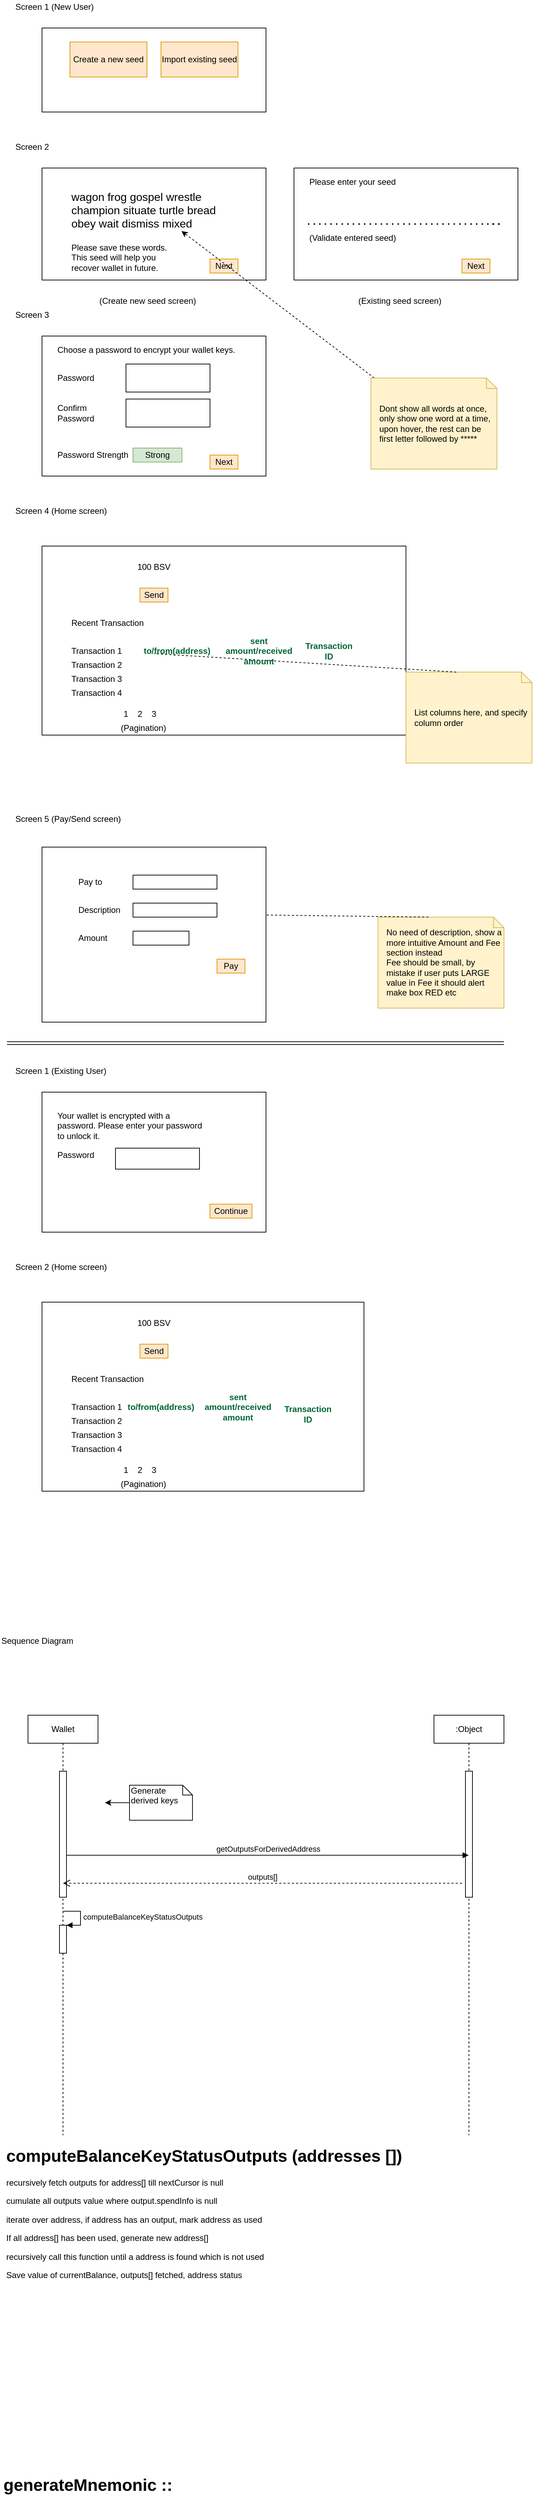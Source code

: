 <mxfile version="13.6.2" type="device"><diagram id="G2U72_mk4-tE0iACLa10" name="Page-1"><mxGraphModel dx="1106" dy="757" grid="1" gridSize="10" guides="1" tooltips="1" connect="1" arrows="1" fold="1" page="1" pageScale="1" pageWidth="827" pageHeight="1169" math="0" shadow="0"><root><mxCell id="0"/><mxCell id="1" parent="0"/><mxCell id="WEFgnCn8ByLuufPp5znP-1" value="" style="rounded=0;whiteSpace=wrap;html=1;" parent="1" vertex="1"><mxGeometry x="100" y="70" width="320" height="120" as="geometry"/></mxCell><mxCell id="WEFgnCn8ByLuufPp5znP-2" value="Screen 1 (New User)" style="text;html=1;strokeColor=none;fillColor=none;align=left;verticalAlign=middle;whiteSpace=wrap;rounded=0;" parent="1" vertex="1"><mxGeometry x="60" y="30" width="250" height="20" as="geometry"/></mxCell><mxCell id="WEFgnCn8ByLuufPp5znP-3" value="Screen 2" style="text;html=1;strokeColor=none;fillColor=none;align=left;verticalAlign=middle;whiteSpace=wrap;rounded=0;" parent="1" vertex="1"><mxGeometry x="60" y="230" width="60" height="20" as="geometry"/></mxCell><mxCell id="WEFgnCn8ByLuufPp5znP-4" value="Screen 4 (Home screen)" style="text;html=1;strokeColor=none;fillColor=none;align=left;verticalAlign=middle;whiteSpace=wrap;rounded=0;" parent="1" vertex="1"><mxGeometry x="60" y="750" width="230" height="20" as="geometry"/></mxCell><mxCell id="WEFgnCn8ByLuufPp5znP-5" value="Screen 3" style="text;html=1;strokeColor=none;fillColor=none;align=left;verticalAlign=middle;whiteSpace=wrap;rounded=0;" parent="1" vertex="1"><mxGeometry x="60" y="470" width="60" height="20" as="geometry"/></mxCell><mxCell id="WEFgnCn8ByLuufPp5znP-6" value="Screen 5 (Pay/Send screen)" style="text;html=1;strokeColor=none;fillColor=none;align=left;verticalAlign=middle;whiteSpace=wrap;rounded=0;" parent="1" vertex="1"><mxGeometry x="60" y="1190" width="320" height="20" as="geometry"/></mxCell><mxCell id="WEFgnCn8ByLuufPp5znP-7" value="Create a new seed" style="text;html=1;align=center;verticalAlign=middle;whiteSpace=wrap;rounded=0;labelBackgroundColor=none;fillColor=#ffe6cc;strokeColor=#d79b00;" parent="1" vertex="1"><mxGeometry x="140" y="90" width="110" height="50" as="geometry"/></mxCell><mxCell id="WEFgnCn8ByLuufPp5znP-8" value="Import existing seed" style="text;html=1;strokeColor=#d79b00;fillColor=#ffe6cc;align=center;verticalAlign=middle;whiteSpace=wrap;rounded=0;" parent="1" vertex="1"><mxGeometry x="270" y="90" width="110" height="50" as="geometry"/></mxCell><mxCell id="WEFgnCn8ByLuufPp5znP-9" value="" style="rounded=0;whiteSpace=wrap;html=1;labelBackgroundColor=none;fillColor=none;align=center;" parent="1" vertex="1"><mxGeometry x="100" y="270" width="320" height="160" as="geometry"/></mxCell><mxCell id="WEFgnCn8ByLuufPp5znP-10" value="" style="rounded=0;whiteSpace=wrap;html=1;labelBackgroundColor=none;fillColor=none;align=center;" parent="1" vertex="1"><mxGeometry x="460" y="270" width="320" height="160" as="geometry"/></mxCell><mxCell id="WEFgnCn8ByLuufPp5znP-11" value="(Create new seed screen)" style="text;html=1;strokeColor=none;fillColor=none;align=left;verticalAlign=middle;whiteSpace=wrap;rounded=0;labelBackgroundColor=none;" parent="1" vertex="1"><mxGeometry x="180" y="450" width="160" height="20" as="geometry"/></mxCell><mxCell id="WEFgnCn8ByLuufPp5znP-12" value="(Existing seed screen)" style="text;html=1;strokeColor=none;fillColor=none;align=left;verticalAlign=middle;whiteSpace=wrap;rounded=0;labelBackgroundColor=none;" parent="1" vertex="1"><mxGeometry x="550" y="450" width="160" height="20" as="geometry"/></mxCell><mxCell id="WEFgnCn8ByLuufPp5znP-13" value="&lt;p style=&quot;font-size: medium ; margin: 0px&quot;&gt;wagon frog gospel wrestle champion situate turtle bread obey wait dismiss mixed&lt;/p&gt;" style="text;html=1;strokeColor=none;fillColor=none;align=left;verticalAlign=middle;whiteSpace=wrap;rounded=0;labelBackgroundColor=none;" parent="1" vertex="1"><mxGeometry x="140" y="300" width="240" height="60" as="geometry"/></mxCell><mxCell id="WEFgnCn8ByLuufPp5znP-14" value="Next" style="text;html=1;strokeColor=#d79b00;fillColor=#ffe6cc;align=center;verticalAlign=middle;whiteSpace=wrap;rounded=0;labelBackgroundColor=none;" parent="1" vertex="1"><mxGeometry x="340" y="400" width="40" height="20" as="geometry"/></mxCell><mxCell id="WEFgnCn8ByLuufPp5znP-15" value="Next" style="text;html=1;strokeColor=#d79b00;fillColor=#ffe6cc;align=center;verticalAlign=middle;whiteSpace=wrap;rounded=0;labelBackgroundColor=none;" parent="1" vertex="1"><mxGeometry x="700" y="400" width="40" height="20" as="geometry"/></mxCell><mxCell id="WEFgnCn8ByLuufPp5znP-16" value="" style="endArrow=none;dashed=1;html=1;dashPattern=1 3;strokeWidth=2;" parent="1" edge="1"><mxGeometry width="50" height="50" relative="1" as="geometry"><mxPoint x="480" y="350" as="sourcePoint"/><mxPoint x="740" y="350" as="targetPoint"/><Array as="points"><mxPoint x="740" y="350"/><mxPoint x="760" y="350"/></Array></mxGeometry></mxCell><mxCell id="WEFgnCn8ByLuufPp5znP-17" value="Please enter your seed" style="text;html=1;strokeColor=none;fillColor=none;align=left;verticalAlign=middle;whiteSpace=wrap;rounded=0;labelBackgroundColor=none;" parent="1" vertex="1"><mxGeometry x="480" y="280" width="160" height="20" as="geometry"/></mxCell><mxCell id="WEFgnCn8ByLuufPp5znP-18" value="" style="rounded=0;whiteSpace=wrap;html=1;labelBackgroundColor=none;fillColor=none;align=center;" parent="1" vertex="1"><mxGeometry x="100" y="510" width="320" height="200" as="geometry"/></mxCell><mxCell id="WEFgnCn8ByLuufPp5znP-19" value="Choose a password to encrypt your wallet keys." style="text;html=1;strokeColor=none;fillColor=none;align=left;verticalAlign=middle;whiteSpace=wrap;rounded=0;labelBackgroundColor=none;" parent="1" vertex="1"><mxGeometry x="120" y="520" width="260" height="20" as="geometry"/></mxCell><mxCell id="WEFgnCn8ByLuufPp5znP-20" value="" style="rounded=0;whiteSpace=wrap;html=1;labelBackgroundColor=none;fillColor=none;align=left;" parent="1" vertex="1"><mxGeometry x="220" y="550" width="120" height="40" as="geometry"/></mxCell><mxCell id="WEFgnCn8ByLuufPp5znP-21" value="Password" style="text;html=1;strokeColor=none;fillColor=none;align=left;verticalAlign=middle;whiteSpace=wrap;rounded=0;labelBackgroundColor=none;" parent="1" vertex="1"><mxGeometry x="120" y="560" width="80" height="20" as="geometry"/></mxCell><mxCell id="WEFgnCn8ByLuufPp5znP-22" value="Confirm&amp;nbsp; Password" style="text;html=1;strokeColor=none;fillColor=none;align=left;verticalAlign=middle;whiteSpace=wrap;rounded=0;labelBackgroundColor=none;" parent="1" vertex="1"><mxGeometry x="120" y="610" width="40" height="20" as="geometry"/></mxCell><mxCell id="WEFgnCn8ByLuufPp5znP-23" value="" style="rounded=0;whiteSpace=wrap;html=1;labelBackgroundColor=none;fillColor=none;align=left;" parent="1" vertex="1"><mxGeometry x="220" y="600" width="120" height="40" as="geometry"/></mxCell><mxCell id="WEFgnCn8ByLuufPp5znP-24" value="Next" style="text;html=1;strokeColor=#d79b00;fillColor=#ffe6cc;align=center;verticalAlign=middle;whiteSpace=wrap;rounded=0;labelBackgroundColor=none;" parent="1" vertex="1"><mxGeometry x="340" y="680" width="40" height="20" as="geometry"/></mxCell><mxCell id="WEFgnCn8ByLuufPp5znP-25" value="Password Strength" style="text;html=1;strokeColor=none;fillColor=none;align=left;verticalAlign=middle;whiteSpace=wrap;rounded=0;labelBackgroundColor=none;" parent="1" vertex="1"><mxGeometry x="120" y="670" width="110" height="20" as="geometry"/></mxCell><mxCell id="WEFgnCn8ByLuufPp5znP-26" value="Strong" style="text;html=1;strokeColor=#82b366;fillColor=#d5e8d4;align=center;verticalAlign=middle;whiteSpace=wrap;rounded=0;labelBackgroundColor=none;" parent="1" vertex="1"><mxGeometry x="230" y="670" width="70" height="20" as="geometry"/></mxCell><mxCell id="WEFgnCn8ByLuufPp5znP-27" value="" style="rounded=0;whiteSpace=wrap;html=1;labelBackgroundColor=none;fillColor=none;align=left;" parent="1" vertex="1"><mxGeometry x="100" y="810" width="520" height="270" as="geometry"/></mxCell><mxCell id="WEFgnCn8ByLuufPp5znP-28" value="100 BSV" style="text;html=1;strokeColor=none;fillColor=none;align=center;verticalAlign=middle;whiteSpace=wrap;rounded=0;labelBackgroundColor=none;" parent="1" vertex="1"><mxGeometry x="220" y="830" width="80" height="20" as="geometry"/></mxCell><mxCell id="WEFgnCn8ByLuufPp5znP-29" value="Send" style="text;html=1;strokeColor=#d79b00;fillColor=#ffe6cc;align=center;verticalAlign=middle;whiteSpace=wrap;rounded=0;labelBackgroundColor=none;" parent="1" vertex="1"><mxGeometry x="240" y="870" width="40" height="20" as="geometry"/></mxCell><mxCell id="WEFgnCn8ByLuufPp5znP-30" value="Recent Transaction" style="text;html=1;strokeColor=none;fillColor=none;align=left;verticalAlign=middle;whiteSpace=wrap;rounded=0;labelBackgroundColor=none;" parent="1" vertex="1"><mxGeometry x="140" y="910" width="120" height="20" as="geometry"/></mxCell><mxCell id="WEFgnCn8ByLuufPp5znP-31" value="Transaction 1" style="text;html=1;strokeColor=none;fillColor=none;align=left;verticalAlign=middle;whiteSpace=wrap;rounded=0;labelBackgroundColor=none;" parent="1" vertex="1"><mxGeometry x="140" y="950" width="120" height="20" as="geometry"/></mxCell><mxCell id="WEFgnCn8ByLuufPp5znP-32" value="Transaction 2" style="text;html=1;strokeColor=none;fillColor=none;align=left;verticalAlign=middle;whiteSpace=wrap;rounded=0;labelBackgroundColor=none;" parent="1" vertex="1"><mxGeometry x="140" y="970" width="120" height="20" as="geometry"/></mxCell><mxCell id="WEFgnCn8ByLuufPp5znP-33" value="Transaction 3" style="text;html=1;strokeColor=none;fillColor=none;align=left;verticalAlign=middle;whiteSpace=wrap;rounded=0;labelBackgroundColor=none;" parent="1" vertex="1"><mxGeometry x="140" y="990" width="120" height="20" as="geometry"/></mxCell><mxCell id="WEFgnCn8ByLuufPp5znP-34" value="Transaction 4" style="text;html=1;strokeColor=none;fillColor=none;align=left;verticalAlign=middle;whiteSpace=wrap;rounded=0;labelBackgroundColor=none;" parent="1" vertex="1"><mxGeometry x="140" y="1010" width="120" height="20" as="geometry"/></mxCell><mxCell id="WEFgnCn8ByLuufPp5znP-35" value="" style="rounded=0;whiteSpace=wrap;html=1;labelBackgroundColor=none;fillColor=none;align=left;" parent="1" vertex="1"><mxGeometry x="100" y="1240" width="320" height="250" as="geometry"/></mxCell><mxCell id="WEFgnCn8ByLuufPp5znP-36" value="Pay to" style="text;html=1;strokeColor=none;fillColor=none;align=left;verticalAlign=middle;whiteSpace=wrap;rounded=0;labelBackgroundColor=none;" parent="1" vertex="1"><mxGeometry x="150" y="1280" width="40" height="20" as="geometry"/></mxCell><mxCell id="WEFgnCn8ByLuufPp5znP-37" value="Description" style="text;html=1;strokeColor=none;fillColor=none;align=left;verticalAlign=middle;whiteSpace=wrap;rounded=0;labelBackgroundColor=none;" parent="1" vertex="1"><mxGeometry x="150" y="1320" width="80" height="20" as="geometry"/></mxCell><mxCell id="WEFgnCn8ByLuufPp5znP-38" value="Amount" style="text;html=1;strokeColor=none;fillColor=none;align=left;verticalAlign=middle;whiteSpace=wrap;rounded=0;labelBackgroundColor=none;" parent="1" vertex="1"><mxGeometry x="150" y="1360" width="40" height="20" as="geometry"/></mxCell><mxCell id="WEFgnCn8ByLuufPp5znP-39" value="Pay" style="text;html=1;strokeColor=#d79b00;fillColor=#ffe6cc;align=center;verticalAlign=middle;whiteSpace=wrap;rounded=0;labelBackgroundColor=none;" parent="1" vertex="1"><mxGeometry x="350" y="1400" width="40" height="20" as="geometry"/></mxCell><mxCell id="WEFgnCn8ByLuufPp5znP-40" value="" style="rounded=0;whiteSpace=wrap;html=1;labelBackgroundColor=none;fillColor=none;align=left;" parent="1" vertex="1"><mxGeometry x="230" y="1280" width="120" height="20" as="geometry"/></mxCell><mxCell id="WEFgnCn8ByLuufPp5znP-41" value="" style="rounded=0;whiteSpace=wrap;html=1;labelBackgroundColor=none;fillColor=none;align=left;" parent="1" vertex="1"><mxGeometry x="230" y="1320" width="120" height="20" as="geometry"/></mxCell><mxCell id="WEFgnCn8ByLuufPp5znP-42" value="" style="rounded=0;whiteSpace=wrap;html=1;labelBackgroundColor=none;fillColor=none;align=left;" parent="1" vertex="1"><mxGeometry x="230" y="1360" width="80" height="20" as="geometry"/></mxCell><mxCell id="WEFgnCn8ByLuufPp5znP-43" value="(Validate entered seed)" style="text;html=1;strokeColor=none;fillColor=none;align=left;verticalAlign=middle;whiteSpace=wrap;rounded=0;labelBackgroundColor=none;" parent="1" vertex="1"><mxGeometry x="480" y="360" width="280" height="20" as="geometry"/></mxCell><mxCell id="WEFgnCn8ByLuufPp5znP-44" value="Please save these words. This seed will help you recover wallet in future." style="text;html=1;strokeColor=none;fillColor=none;align=left;verticalAlign=top;whiteSpace=wrap;rounded=0;labelBackgroundColor=none;" parent="1" vertex="1"><mxGeometry x="140" y="370" width="160" height="50" as="geometry"/></mxCell><mxCell id="WEFgnCn8ByLuufPp5znP-45" value="Screen 1 (Existing User)" style="text;html=1;strokeColor=none;fillColor=none;align=left;verticalAlign=middle;whiteSpace=wrap;rounded=0;" parent="1" vertex="1"><mxGeometry x="60" y="1550" width="250" height="20" as="geometry"/></mxCell><mxCell id="WEFgnCn8ByLuufPp5znP-46" value="" style="rounded=0;whiteSpace=wrap;html=1;labelBackgroundColor=none;fillColor=none;align=center;" parent="1" vertex="1"><mxGeometry x="100" y="1590" width="320" height="200" as="geometry"/></mxCell><mxCell id="WEFgnCn8ByLuufPp5znP-47" value="Your wallet is encrypted with a password. Please enter your password to unlock it." style="text;html=1;strokeColor=none;fillColor=none;align=left;verticalAlign=top;whiteSpace=wrap;rounded=0;labelBackgroundColor=none;" parent="1" vertex="1"><mxGeometry x="120" y="1610" width="220" height="60" as="geometry"/></mxCell><mxCell id="WEFgnCn8ByLuufPp5znP-48" value="Password" style="text;html=1;strokeColor=none;fillColor=none;align=left;verticalAlign=middle;whiteSpace=wrap;rounded=0;labelBackgroundColor=none;" parent="1" vertex="1"><mxGeometry x="120" y="1670" width="80" height="20" as="geometry"/></mxCell><mxCell id="WEFgnCn8ByLuufPp5znP-49" value="" style="rounded=0;whiteSpace=wrap;html=1;labelBackgroundColor=none;fillColor=none;align=left;" parent="1" vertex="1"><mxGeometry x="205" y="1670" width="120" height="30" as="geometry"/></mxCell><mxCell id="WEFgnCn8ByLuufPp5znP-50" value="Continue" style="text;html=1;strokeColor=#d79b00;fillColor=#ffe6cc;align=center;verticalAlign=middle;whiteSpace=wrap;rounded=0;labelBackgroundColor=none;" parent="1" vertex="1"><mxGeometry x="340" y="1750" width="60" height="20" as="geometry"/></mxCell><mxCell id="WEFgnCn8ByLuufPp5znP-51" value="1" style="text;html=1;strokeColor=none;fillColor=none;align=center;verticalAlign=middle;whiteSpace=wrap;rounded=0;labelBackgroundColor=none;" parent="1" vertex="1"><mxGeometry x="200" y="1040" width="40" height="20" as="geometry"/></mxCell><mxCell id="WEFgnCn8ByLuufPp5znP-52" value="2" style="text;html=1;strokeColor=none;fillColor=none;align=center;verticalAlign=middle;whiteSpace=wrap;rounded=0;labelBackgroundColor=none;" parent="1" vertex="1"><mxGeometry x="220" y="1040" width="40" height="20" as="geometry"/></mxCell><mxCell id="WEFgnCn8ByLuufPp5znP-53" value="3" style="text;html=1;strokeColor=none;fillColor=none;align=center;verticalAlign=middle;whiteSpace=wrap;rounded=0;labelBackgroundColor=none;" parent="1" vertex="1"><mxGeometry x="240" y="1040" width="40" height="20" as="geometry"/></mxCell><mxCell id="WEFgnCn8ByLuufPp5znP-54" value="(Pagination)" style="text;html=1;strokeColor=none;fillColor=none;align=center;verticalAlign=middle;whiteSpace=wrap;rounded=0;labelBackgroundColor=none;" parent="1" vertex="1"><mxGeometry x="210" y="1060" width="70" height="20" as="geometry"/></mxCell><mxCell id="WEFgnCn8ByLuufPp5znP-55" value="Screen 2 (Home screen)" style="text;html=1;strokeColor=none;fillColor=none;align=left;verticalAlign=middle;whiteSpace=wrap;rounded=0;" parent="1" vertex="1"><mxGeometry x="60" y="1830" width="230" height="20" as="geometry"/></mxCell><mxCell id="WEFgnCn8ByLuufPp5znP-56" value="" style="rounded=0;whiteSpace=wrap;html=1;labelBackgroundColor=none;fillColor=none;align=left;" parent="1" vertex="1"><mxGeometry x="100" y="1890" width="460" height="270" as="geometry"/></mxCell><mxCell id="WEFgnCn8ByLuufPp5znP-57" value="100 BSV" style="text;html=1;strokeColor=none;fillColor=none;align=center;verticalAlign=middle;whiteSpace=wrap;rounded=0;labelBackgroundColor=none;" parent="1" vertex="1"><mxGeometry x="220" y="1910" width="80" height="20" as="geometry"/></mxCell><mxCell id="WEFgnCn8ByLuufPp5znP-58" value="Send" style="text;html=1;strokeColor=#d79b00;fillColor=#ffe6cc;align=center;verticalAlign=middle;whiteSpace=wrap;rounded=0;labelBackgroundColor=none;" parent="1" vertex="1"><mxGeometry x="240" y="1950" width="40" height="20" as="geometry"/></mxCell><mxCell id="WEFgnCn8ByLuufPp5znP-59" value="Recent Transaction" style="text;html=1;strokeColor=none;fillColor=none;align=left;verticalAlign=middle;whiteSpace=wrap;rounded=0;labelBackgroundColor=none;" parent="1" vertex="1"><mxGeometry x="140" y="1990" width="120" height="20" as="geometry"/></mxCell><mxCell id="WEFgnCn8ByLuufPp5znP-60" value="Transaction 1" style="text;html=1;strokeColor=none;fillColor=none;align=left;verticalAlign=middle;whiteSpace=wrap;rounded=0;labelBackgroundColor=none;" parent="1" vertex="1"><mxGeometry x="140" y="2030" width="120" height="20" as="geometry"/></mxCell><mxCell id="WEFgnCn8ByLuufPp5znP-61" value="Transaction 2" style="text;html=1;strokeColor=none;fillColor=none;align=left;verticalAlign=middle;whiteSpace=wrap;rounded=0;labelBackgroundColor=none;" parent="1" vertex="1"><mxGeometry x="140" y="2050" width="120" height="20" as="geometry"/></mxCell><mxCell id="WEFgnCn8ByLuufPp5znP-62" value="Transaction 3" style="text;html=1;strokeColor=none;fillColor=none;align=left;verticalAlign=middle;whiteSpace=wrap;rounded=0;labelBackgroundColor=none;" parent="1" vertex="1"><mxGeometry x="140" y="2070" width="120" height="20" as="geometry"/></mxCell><mxCell id="WEFgnCn8ByLuufPp5znP-63" value="Transaction 4" style="text;html=1;strokeColor=none;fillColor=none;align=left;verticalAlign=middle;whiteSpace=wrap;rounded=0;labelBackgroundColor=none;" parent="1" vertex="1"><mxGeometry x="140" y="2090" width="120" height="20" as="geometry"/></mxCell><mxCell id="WEFgnCn8ByLuufPp5znP-64" value="1" style="text;html=1;strokeColor=none;fillColor=none;align=center;verticalAlign=middle;whiteSpace=wrap;rounded=0;labelBackgroundColor=none;" parent="1" vertex="1"><mxGeometry x="200" y="2120" width="40" height="20" as="geometry"/></mxCell><mxCell id="WEFgnCn8ByLuufPp5znP-65" value="2" style="text;html=1;strokeColor=none;fillColor=none;align=center;verticalAlign=middle;whiteSpace=wrap;rounded=0;labelBackgroundColor=none;" parent="1" vertex="1"><mxGeometry x="220" y="2120" width="40" height="20" as="geometry"/></mxCell><mxCell id="WEFgnCn8ByLuufPp5znP-66" value="3" style="text;html=1;strokeColor=none;fillColor=none;align=center;verticalAlign=middle;whiteSpace=wrap;rounded=0;labelBackgroundColor=none;" parent="1" vertex="1"><mxGeometry x="240" y="2120" width="40" height="20" as="geometry"/></mxCell><mxCell id="WEFgnCn8ByLuufPp5znP-67" value="(Pagination)" style="text;html=1;strokeColor=none;fillColor=none;align=center;verticalAlign=middle;whiteSpace=wrap;rounded=0;labelBackgroundColor=none;" parent="1" vertex="1"><mxGeometry x="210" y="2140" width="70" height="20" as="geometry"/></mxCell><mxCell id="WEFgnCn8ByLuufPp5znP-82" style="rounded=0;orthogonalLoop=1;jettySize=auto;html=1;dashed=1;" parent="1" source="WEFgnCn8ByLuufPp5znP-81" target="WEFgnCn8ByLuufPp5znP-13" edge="1"><mxGeometry relative="1" as="geometry"/></mxCell><mxCell id="WEFgnCn8ByLuufPp5znP-81" value="Dont show all words at once, only show one word at a time, upon hover, the rest can be first letter followed by *****" style="shape=note;size=15;align=left;spacingLeft=10;html=1;whiteSpace=wrap;fillColor=#fff2cc;strokeColor=#d6b656;" parent="1" vertex="1"><mxGeometry x="570" y="570" width="180" height="130" as="geometry"/></mxCell><mxCell id="hKRBO41xjEEhLr28S79f-1" value="" style="group" parent="1" connectable="0" vertex="1"><mxGeometry x="620" y="990" width="180" height="130" as="geometry"/></mxCell><mxCell id="WEFgnCn8ByLuufPp5znP-78" value="List columns here, and specify column order" style="shape=note;size=15;align=left;spacingLeft=10;html=1;whiteSpace=wrap;fillColor=#fff2cc;strokeColor=#d6b656;" parent="hKRBO41xjEEhLr28S79f-1" vertex="1"><mxGeometry width="180" height="130" as="geometry"/></mxCell><mxCell id="hKRBO41xjEEhLr28S79f-2" value="" style="group" parent="1" connectable="0" vertex="1"><mxGeometry x="580" y="1340" width="180" height="130" as="geometry"/></mxCell><mxCell id="hKRBO41xjEEhLr28S79f-3" value="No need of description, show a more intuitive Amount and Fee section instead&lt;br&gt;Fee should be small, by mistake if user puts LARGE value in Fee it should alert make box RED etc" style="shape=note;size=15;align=left;spacingLeft=10;html=1;whiteSpace=wrap;fillColor=#fff2cc;strokeColor=#d6b656;" parent="hKRBO41xjEEhLr28S79f-2" vertex="1"><mxGeometry width="180" height="130" as="geometry"/></mxCell><mxCell id="hKRBO41xjEEhLr28S79f-4" value="" style="edgeStyle=none;endArrow=none;exitX=0.4;exitY=0;dashed=1;html=1;entryX=0.997;entryY=0.388;entryDx=0;entryDy=0;entryPerimeter=0;" parent="1" source="hKRBO41xjEEhLr28S79f-3" target="WEFgnCn8ByLuufPp5znP-35" edge="1"><mxGeometry x="1" relative="1" as="geometry"><mxPoint x="550" y="1240" as="targetPoint"/></mxGeometry></mxCell><mxCell id="hKRBO41xjEEhLr28S79f-5" value="" style="shape=link;html=1;" parent="1" edge="1"><mxGeometry width="100" relative="1" as="geometry"><mxPoint x="50" y="1520" as="sourcePoint"/><mxPoint x="760" y="1520" as="targetPoint"/></mxGeometry></mxCell><mxCell id="YPXlL28YaBKqJH8wK1t2-9" value="&lt;h1&gt;generateMnemonic ::&amp;nbsp;&lt;/h1&gt;" style="text;html=1;strokeColor=none;fillColor=none;spacing=5;spacingTop=-20;whiteSpace=wrap;overflow=hidden;rounded=0;" parent="1" vertex="1"><mxGeometry x="40" y="3560" width="630" height="40" as="geometry"/></mxCell><mxCell id="WEFgnCn8ByLuufPp5znP-79" value="" style="edgeStyle=none;endArrow=none;exitX=0.4;exitY=0;dashed=1;html=1;" parent="1" source="WEFgnCn8ByLuufPp5znP-78" target="WEFgnCn8ByLuufPp5znP-31" edge="1"><mxGeometry x="1" relative="1" as="geometry"><mxPoint x="560" y="940" as="targetPoint"/></mxGeometry></mxCell><mxCell id="YPXlL28YaBKqJH8wK1t2-18" value="Sequence Diagram" style="text;html=1;strokeColor=none;fillColor=none;align=left;verticalAlign=top;whiteSpace=wrap;rounded=0;spacing=2;" parent="1" vertex="1"><mxGeometry x="40" y="2360" width="240" height="27" as="geometry"/></mxCell><mxCell id="9gRpQWwVq7k9JwQIeXjd-1" value="&lt;b&gt;&lt;font color=&quot;#006633&quot;&gt;to/from(address)&lt;/font&gt;&lt;/b&gt;" style="text;html=1;strokeColor=none;fillColor=none;align=center;verticalAlign=middle;whiteSpace=wrap;rounded=0;" parent="1" vertex="1"><mxGeometry x="273" y="950" width="40" height="20" as="geometry"/></mxCell><mxCell id="9gRpQWwVq7k9JwQIeXjd-2" value="&lt;b&gt;&lt;font color=&quot;#006633&quot;&gt;sent amount/received amount&lt;/font&gt;&lt;/b&gt;" style="text;html=1;strokeColor=none;fillColor=none;align=center;verticalAlign=middle;whiteSpace=wrap;rounded=0;" parent="1" vertex="1"><mxGeometry x="390" y="950" width="40" height="20" as="geometry"/></mxCell><mxCell id="9gRpQWwVq7k9JwQIeXjd-3" value="&lt;b&gt;&lt;font color=&quot;#006633&quot;&gt;Transaction ID&lt;/font&gt;&lt;/b&gt;" style="text;html=1;strokeColor=none;fillColor=none;align=center;verticalAlign=middle;whiteSpace=wrap;rounded=0;" parent="1" vertex="1"><mxGeometry x="490" y="950" width="40" height="20" as="geometry"/></mxCell><mxCell id="nPiLUeXVizchjzGkamvN-1" value="&lt;b&gt;&lt;font color=&quot;#006633&quot;&gt;to/from(address)&lt;/font&gt;&lt;/b&gt;" style="text;html=1;strokeColor=none;fillColor=none;align=center;verticalAlign=middle;whiteSpace=wrap;rounded=0;" parent="1" vertex="1"><mxGeometry x="250" y="2030" width="40" height="20" as="geometry"/></mxCell><mxCell id="nPiLUeXVizchjzGkamvN-2" value="&lt;b&gt;&lt;font color=&quot;#006633&quot;&gt;sent amount/received amount&lt;/font&gt;&lt;/b&gt;" style="text;html=1;strokeColor=none;fillColor=none;align=center;verticalAlign=middle;whiteSpace=wrap;rounded=0;" parent="1" vertex="1"><mxGeometry x="360" y="2030" width="40" height="20" as="geometry"/></mxCell><mxCell id="nPiLUeXVizchjzGkamvN-3" value="&lt;b&gt;&lt;font color=&quot;#006633&quot;&gt;Transaction ID&lt;/font&gt;&lt;/b&gt;" style="text;html=1;strokeColor=none;fillColor=none;align=center;verticalAlign=middle;whiteSpace=wrap;rounded=0;" parent="1" vertex="1"><mxGeometry x="460" y="2040" width="40" height="20" as="geometry"/></mxCell><mxCell id="TB1nG3ruMk0kexJjExW0-4" value="Wallet" style="shape=umlLifeline;perimeter=lifelinePerimeter;whiteSpace=wrap;html=1;container=1;collapsible=0;recursiveResize=0;outlineConnect=0;" vertex="1" parent="1"><mxGeometry x="80" y="2480" width="100" height="600" as="geometry"/></mxCell><mxCell id="TB1nG3ruMk0kexJjExW0-11" value="" style="html=1;points=[];perimeter=orthogonalPerimeter;" vertex="1" parent="TB1nG3ruMk0kexJjExW0-4"><mxGeometry x="45" y="80" width="10" height="180" as="geometry"/></mxCell><mxCell id="TB1nG3ruMk0kexJjExW0-23" value="" style="html=1;points=[];perimeter=orthogonalPerimeter;" vertex="1" parent="TB1nG3ruMk0kexJjExW0-4"><mxGeometry x="45" y="300" width="10" height="40" as="geometry"/></mxCell><mxCell id="TB1nG3ruMk0kexJjExW0-24" value="computeBalanceKeyStatusOutputs" style="edgeStyle=orthogonalEdgeStyle;html=1;align=left;spacingLeft=2;endArrow=block;rounded=0;entryX=1;entryY=0;" edge="1" target="TB1nG3ruMk0kexJjExW0-23" parent="TB1nG3ruMk0kexJjExW0-4"><mxGeometry relative="1" as="geometry"><mxPoint x="50" y="280" as="sourcePoint"/><Array as="points"><mxPoint x="75" y="280"/></Array></mxGeometry></mxCell><mxCell id="TB1nG3ruMk0kexJjExW0-17" style="edgeStyle=orthogonalEdgeStyle;rounded=0;orthogonalLoop=1;jettySize=auto;html=1;" edge="1" parent="1" source="TB1nG3ruMk0kexJjExW0-12"><mxGeometry relative="1" as="geometry"><mxPoint x="190" y="2605" as="targetPoint"/></mxGeometry></mxCell><mxCell id="TB1nG3ruMk0kexJjExW0-12" value="Generate derived keys" style="shape=note;whiteSpace=wrap;html=1;size=14;verticalAlign=top;align=left;spacingTop=-6;" vertex="1" parent="1"><mxGeometry x="225" y="2580" width="90" height="50" as="geometry"/></mxCell><mxCell id="TB1nG3ruMk0kexJjExW0-18" value=":Object" style="shape=umlLifeline;perimeter=lifelinePerimeter;whiteSpace=wrap;html=1;container=1;collapsible=0;recursiveResize=0;outlineConnect=0;" vertex="1" parent="1"><mxGeometry x="660" y="2480" width="100" height="600" as="geometry"/></mxCell><mxCell id="TB1nG3ruMk0kexJjExW0-20" value="" style="html=1;points=[];perimeter=orthogonalPerimeter;" vertex="1" parent="TB1nG3ruMk0kexJjExW0-18"><mxGeometry x="45" y="80" width="10" height="180" as="geometry"/></mxCell><mxCell id="TB1nG3ruMk0kexJjExW0-21" value="getOutputsForDerivedAddress" style="html=1;verticalAlign=bottom;endArrow=block;" edge="1" parent="1" target="TB1nG3ruMk0kexJjExW0-18"><mxGeometry width="80" relative="1" as="geometry"><mxPoint x="135" y="2680" as="sourcePoint"/><mxPoint x="215" y="2680" as="targetPoint"/></mxGeometry></mxCell><mxCell id="TB1nG3ruMk0kexJjExW0-22" value="outputs[]" style="html=1;verticalAlign=bottom;endArrow=open;dashed=1;endSize=8;" edge="1" parent="1" target="TB1nG3ruMk0kexJjExW0-4"><mxGeometry relative="1" as="geometry"><mxPoint x="700" y="2720" as="sourcePoint"/><mxPoint x="620" y="2720" as="targetPoint"/></mxGeometry></mxCell><mxCell id="TB1nG3ruMk0kexJjExW0-25" value="&lt;h1&gt;computeBalanceKeyStatusOutputs (addresses [])&lt;/h1&gt;&lt;p&gt;recursively fetch outputs for address[] till nextCursor is null&lt;/p&gt;&lt;p&gt;cumulate all outputs value where output.spendInfo is null&lt;/p&gt;&lt;p&gt;iterate over address, if address has an output, mark address as used&lt;/p&gt;&lt;p&gt;If all address[] has been used, generate new address[]&lt;/p&gt;&lt;p&gt;recursively call this function until a address is found which is not used&lt;/p&gt;&lt;p&gt;Save value of currentBalance, outputs[] fetched, address status&lt;/p&gt;" style="text;html=1;strokeColor=none;fillColor=none;spacing=5;spacingTop=-20;whiteSpace=wrap;overflow=hidden;rounded=0;" vertex="1" parent="1"><mxGeometry x="44" y="3090" width="740" height="260" as="geometry"/></mxCell></root></mxGraphModel></diagram></mxfile>